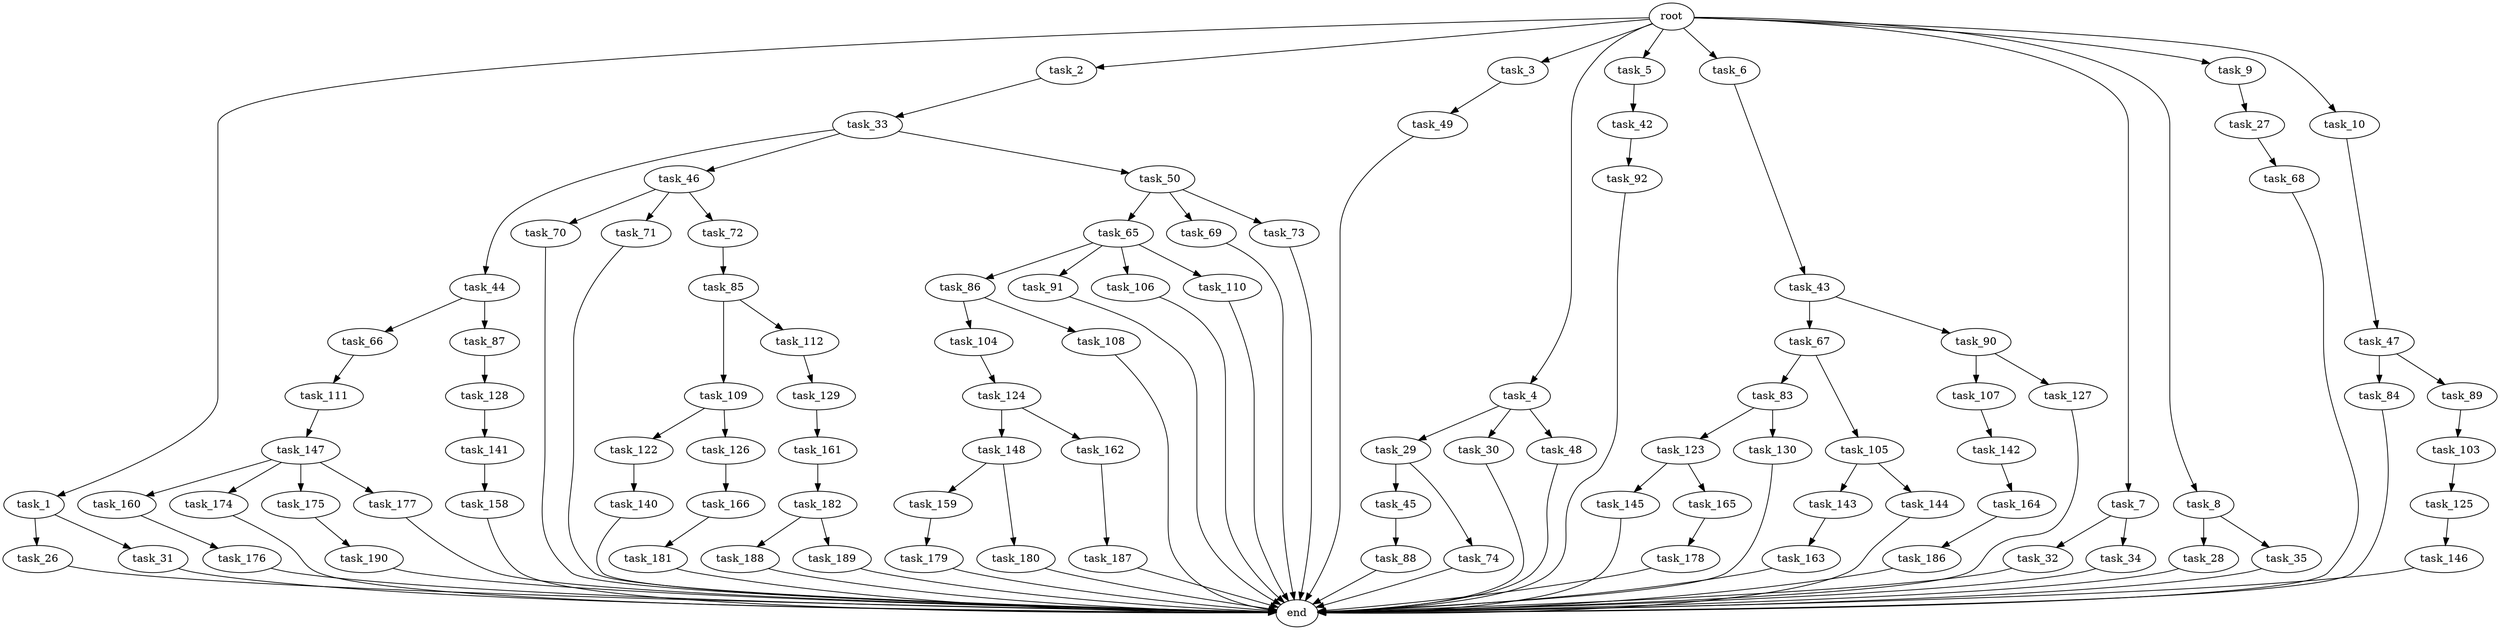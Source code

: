 digraph G {
  root [size="0.000000"];
  task_1 [size="102.400000"];
  task_2 [size="102.400000"];
  task_3 [size="102.400000"];
  task_4 [size="102.400000"];
  task_5 [size="102.400000"];
  task_6 [size="102.400000"];
  task_7 [size="102.400000"];
  task_8 [size="102.400000"];
  task_9 [size="102.400000"];
  task_10 [size="102.400000"];
  task_26 [size="85899345920.000000"];
  task_27 [size="3435973836.800000"];
  task_28 [size="21474836480.000000"];
  task_29 [size="42090679500.800003"];
  task_30 [size="42090679500.800003"];
  task_31 [size="85899345920.000000"];
  task_32 [size="7730941132.800000"];
  task_33 [size="21474836480.000000"];
  task_34 [size="7730941132.800000"];
  task_35 [size="21474836480.000000"];
  task_42 [size="21474836480.000000"];
  task_43 [size="21474836480.000000"];
  task_44 [size="21474836480.000000"];
  task_45 [size="13743895347.200001"];
  task_46 [size="21474836480.000000"];
  task_47 [size="54975581388.800003"];
  task_48 [size="42090679500.800003"];
  task_49 [size="69578470195.199997"];
  task_50 [size="21474836480.000000"];
  task_65 [size="85899345920.000000"];
  task_66 [size="21474836480.000000"];
  task_67 [size="85899345920.000000"];
  task_68 [size="42090679500.800003"];
  task_69 [size="85899345920.000000"];
  task_70 [size="21474836480.000000"];
  task_71 [size="21474836480.000000"];
  task_72 [size="21474836480.000000"];
  task_73 [size="85899345920.000000"];
  task_74 [size="13743895347.200001"];
  task_83 [size="7730941132.800000"];
  task_84 [size="42090679500.800003"];
  task_85 [size="42090679500.800003"];
  task_86 [size="69578470195.199997"];
  task_87 [size="21474836480.000000"];
  task_88 [size="54975581388.800003"];
  task_89 [size="42090679500.800003"];
  task_90 [size="85899345920.000000"];
  task_91 [size="69578470195.199997"];
  task_92 [size="21474836480.000000"];
  task_103 [size="85899345920.000000"];
  task_104 [size="3435973836.800000"];
  task_105 [size="7730941132.800000"];
  task_106 [size="69578470195.199997"];
  task_107 [size="13743895347.200001"];
  task_108 [size="3435973836.800000"];
  task_109 [size="85899345920.000000"];
  task_110 [size="69578470195.199997"];
  task_111 [size="54975581388.800003"];
  task_112 [size="85899345920.000000"];
  task_122 [size="42090679500.800003"];
  task_123 [size="42090679500.800003"];
  task_124 [size="13743895347.200001"];
  task_125 [size="42090679500.800003"];
  task_126 [size="42090679500.800003"];
  task_127 [size="13743895347.200001"];
  task_128 [size="30923764531.200001"];
  task_129 [size="54975581388.800003"];
  task_130 [size="42090679500.800003"];
  task_140 [size="3435973836.800000"];
  task_141 [size="30923764531.200001"];
  task_142 [size="42090679500.800003"];
  task_143 [size="69578470195.199997"];
  task_144 [size="69578470195.199997"];
  task_145 [size="69578470195.199997"];
  task_146 [size="85899345920.000000"];
  task_147 [size="69578470195.199997"];
  task_148 [size="69578470195.199997"];
  task_158 [size="42090679500.800003"];
  task_159 [size="21474836480.000000"];
  task_160 [size="7730941132.800000"];
  task_161 [size="21474836480.000000"];
  task_162 [size="69578470195.199997"];
  task_163 [size="42090679500.800003"];
  task_164 [size="30923764531.200001"];
  task_165 [size="69578470195.199997"];
  task_166 [size="3435973836.800000"];
  task_174 [size="7730941132.800000"];
  task_175 [size="7730941132.800000"];
  task_176 [size="3435973836.800000"];
  task_177 [size="7730941132.800000"];
  task_178 [size="30923764531.200001"];
  task_179 [size="30923764531.200001"];
  task_180 [size="21474836480.000000"];
  task_181 [size="54975581388.800003"];
  task_182 [size="13743895347.200001"];
  task_186 [size="85899345920.000000"];
  task_187 [size="3435973836.800000"];
  task_188 [size="13743895347.200001"];
  task_189 [size="13743895347.200001"];
  task_190 [size="69578470195.199997"];
  end [size="0.000000"];

  root -> task_1 [size="1.000000"];
  root -> task_2 [size="1.000000"];
  root -> task_3 [size="1.000000"];
  root -> task_4 [size="1.000000"];
  root -> task_5 [size="1.000000"];
  root -> task_6 [size="1.000000"];
  root -> task_7 [size="1.000000"];
  root -> task_8 [size="1.000000"];
  root -> task_9 [size="1.000000"];
  root -> task_10 [size="1.000000"];
  task_1 -> task_26 [size="838860800.000000"];
  task_1 -> task_31 [size="838860800.000000"];
  task_2 -> task_33 [size="209715200.000000"];
  task_3 -> task_49 [size="679477248.000000"];
  task_4 -> task_29 [size="411041792.000000"];
  task_4 -> task_30 [size="411041792.000000"];
  task_4 -> task_48 [size="411041792.000000"];
  task_5 -> task_42 [size="209715200.000000"];
  task_6 -> task_43 [size="209715200.000000"];
  task_7 -> task_32 [size="75497472.000000"];
  task_7 -> task_34 [size="75497472.000000"];
  task_8 -> task_28 [size="209715200.000000"];
  task_8 -> task_35 [size="209715200.000000"];
  task_9 -> task_27 [size="33554432.000000"];
  task_10 -> task_47 [size="536870912.000000"];
  task_26 -> end [size="1.000000"];
  task_27 -> task_68 [size="411041792.000000"];
  task_28 -> end [size="1.000000"];
  task_29 -> task_45 [size="134217728.000000"];
  task_29 -> task_74 [size="134217728.000000"];
  task_30 -> end [size="1.000000"];
  task_31 -> end [size="1.000000"];
  task_32 -> end [size="1.000000"];
  task_33 -> task_44 [size="209715200.000000"];
  task_33 -> task_46 [size="209715200.000000"];
  task_33 -> task_50 [size="209715200.000000"];
  task_34 -> end [size="1.000000"];
  task_35 -> end [size="1.000000"];
  task_42 -> task_92 [size="209715200.000000"];
  task_43 -> task_67 [size="838860800.000000"];
  task_43 -> task_90 [size="838860800.000000"];
  task_44 -> task_66 [size="209715200.000000"];
  task_44 -> task_87 [size="209715200.000000"];
  task_45 -> task_88 [size="536870912.000000"];
  task_46 -> task_70 [size="209715200.000000"];
  task_46 -> task_71 [size="209715200.000000"];
  task_46 -> task_72 [size="209715200.000000"];
  task_47 -> task_84 [size="411041792.000000"];
  task_47 -> task_89 [size="411041792.000000"];
  task_48 -> end [size="1.000000"];
  task_49 -> end [size="1.000000"];
  task_50 -> task_65 [size="838860800.000000"];
  task_50 -> task_69 [size="838860800.000000"];
  task_50 -> task_73 [size="838860800.000000"];
  task_65 -> task_86 [size="679477248.000000"];
  task_65 -> task_91 [size="679477248.000000"];
  task_65 -> task_106 [size="679477248.000000"];
  task_65 -> task_110 [size="679477248.000000"];
  task_66 -> task_111 [size="536870912.000000"];
  task_67 -> task_83 [size="75497472.000000"];
  task_67 -> task_105 [size="75497472.000000"];
  task_68 -> end [size="1.000000"];
  task_69 -> end [size="1.000000"];
  task_70 -> end [size="1.000000"];
  task_71 -> end [size="1.000000"];
  task_72 -> task_85 [size="411041792.000000"];
  task_73 -> end [size="1.000000"];
  task_74 -> end [size="1.000000"];
  task_83 -> task_123 [size="411041792.000000"];
  task_83 -> task_130 [size="411041792.000000"];
  task_84 -> end [size="1.000000"];
  task_85 -> task_109 [size="838860800.000000"];
  task_85 -> task_112 [size="838860800.000000"];
  task_86 -> task_104 [size="33554432.000000"];
  task_86 -> task_108 [size="33554432.000000"];
  task_87 -> task_128 [size="301989888.000000"];
  task_88 -> end [size="1.000000"];
  task_89 -> task_103 [size="838860800.000000"];
  task_90 -> task_107 [size="134217728.000000"];
  task_90 -> task_127 [size="134217728.000000"];
  task_91 -> end [size="1.000000"];
  task_92 -> end [size="1.000000"];
  task_103 -> task_125 [size="411041792.000000"];
  task_104 -> task_124 [size="134217728.000000"];
  task_105 -> task_143 [size="679477248.000000"];
  task_105 -> task_144 [size="679477248.000000"];
  task_106 -> end [size="1.000000"];
  task_107 -> task_142 [size="411041792.000000"];
  task_108 -> end [size="1.000000"];
  task_109 -> task_122 [size="411041792.000000"];
  task_109 -> task_126 [size="411041792.000000"];
  task_110 -> end [size="1.000000"];
  task_111 -> task_147 [size="679477248.000000"];
  task_112 -> task_129 [size="536870912.000000"];
  task_122 -> task_140 [size="33554432.000000"];
  task_123 -> task_145 [size="679477248.000000"];
  task_123 -> task_165 [size="679477248.000000"];
  task_124 -> task_148 [size="679477248.000000"];
  task_124 -> task_162 [size="679477248.000000"];
  task_125 -> task_146 [size="838860800.000000"];
  task_126 -> task_166 [size="33554432.000000"];
  task_127 -> end [size="1.000000"];
  task_128 -> task_141 [size="301989888.000000"];
  task_129 -> task_161 [size="209715200.000000"];
  task_130 -> end [size="1.000000"];
  task_140 -> end [size="1.000000"];
  task_141 -> task_158 [size="411041792.000000"];
  task_142 -> task_164 [size="301989888.000000"];
  task_143 -> task_163 [size="411041792.000000"];
  task_144 -> end [size="1.000000"];
  task_145 -> end [size="1.000000"];
  task_146 -> end [size="1.000000"];
  task_147 -> task_160 [size="75497472.000000"];
  task_147 -> task_174 [size="75497472.000000"];
  task_147 -> task_175 [size="75497472.000000"];
  task_147 -> task_177 [size="75497472.000000"];
  task_148 -> task_159 [size="209715200.000000"];
  task_148 -> task_180 [size="209715200.000000"];
  task_158 -> end [size="1.000000"];
  task_159 -> task_179 [size="301989888.000000"];
  task_160 -> task_176 [size="33554432.000000"];
  task_161 -> task_182 [size="134217728.000000"];
  task_162 -> task_187 [size="33554432.000000"];
  task_163 -> end [size="1.000000"];
  task_164 -> task_186 [size="838860800.000000"];
  task_165 -> task_178 [size="301989888.000000"];
  task_166 -> task_181 [size="536870912.000000"];
  task_174 -> end [size="1.000000"];
  task_175 -> task_190 [size="679477248.000000"];
  task_176 -> end [size="1.000000"];
  task_177 -> end [size="1.000000"];
  task_178 -> end [size="1.000000"];
  task_179 -> end [size="1.000000"];
  task_180 -> end [size="1.000000"];
  task_181 -> end [size="1.000000"];
  task_182 -> task_188 [size="134217728.000000"];
  task_182 -> task_189 [size="134217728.000000"];
  task_186 -> end [size="1.000000"];
  task_187 -> end [size="1.000000"];
  task_188 -> end [size="1.000000"];
  task_189 -> end [size="1.000000"];
  task_190 -> end [size="1.000000"];
}
